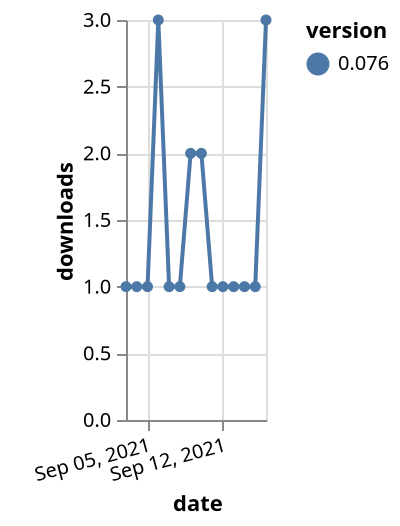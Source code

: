 {"$schema": "https://vega.github.io/schema/vega-lite/v5.json", "description": "A simple bar chart with embedded data.", "data": {"values": [{"date": "2021-09-03", "total": 237, "delta": 1, "version": "0.076"}, {"date": "2021-09-04", "total": 238, "delta": 1, "version": "0.076"}, {"date": "2021-09-05", "total": 239, "delta": 1, "version": "0.076"}, {"date": "2021-09-06", "total": 242, "delta": 3, "version": "0.076"}, {"date": "2021-09-07", "total": 243, "delta": 1, "version": "0.076"}, {"date": "2021-09-08", "total": 244, "delta": 1, "version": "0.076"}, {"date": "2021-09-09", "total": 246, "delta": 2, "version": "0.076"}, {"date": "2021-09-10", "total": 248, "delta": 2, "version": "0.076"}, {"date": "2021-09-11", "total": 249, "delta": 1, "version": "0.076"}, {"date": "2021-09-12", "total": 250, "delta": 1, "version": "0.076"}, {"date": "2021-09-13", "total": 251, "delta": 1, "version": "0.076"}, {"date": "2021-09-14", "total": 252, "delta": 1, "version": "0.076"}, {"date": "2021-09-15", "total": 253, "delta": 1, "version": "0.076"}, {"date": "2021-09-16", "total": 256, "delta": 3, "version": "0.076"}]}, "width": "container", "mark": {"type": "line", "point": {"filled": true}}, "encoding": {"x": {"field": "date", "type": "temporal", "timeUnit": "yearmonthdate", "title": "date", "axis": {"labelAngle": -15}}, "y": {"field": "delta", "type": "quantitative", "title": "downloads"}, "color": {"field": "version", "type": "nominal"}, "tooltip": {"field": "delta"}}}